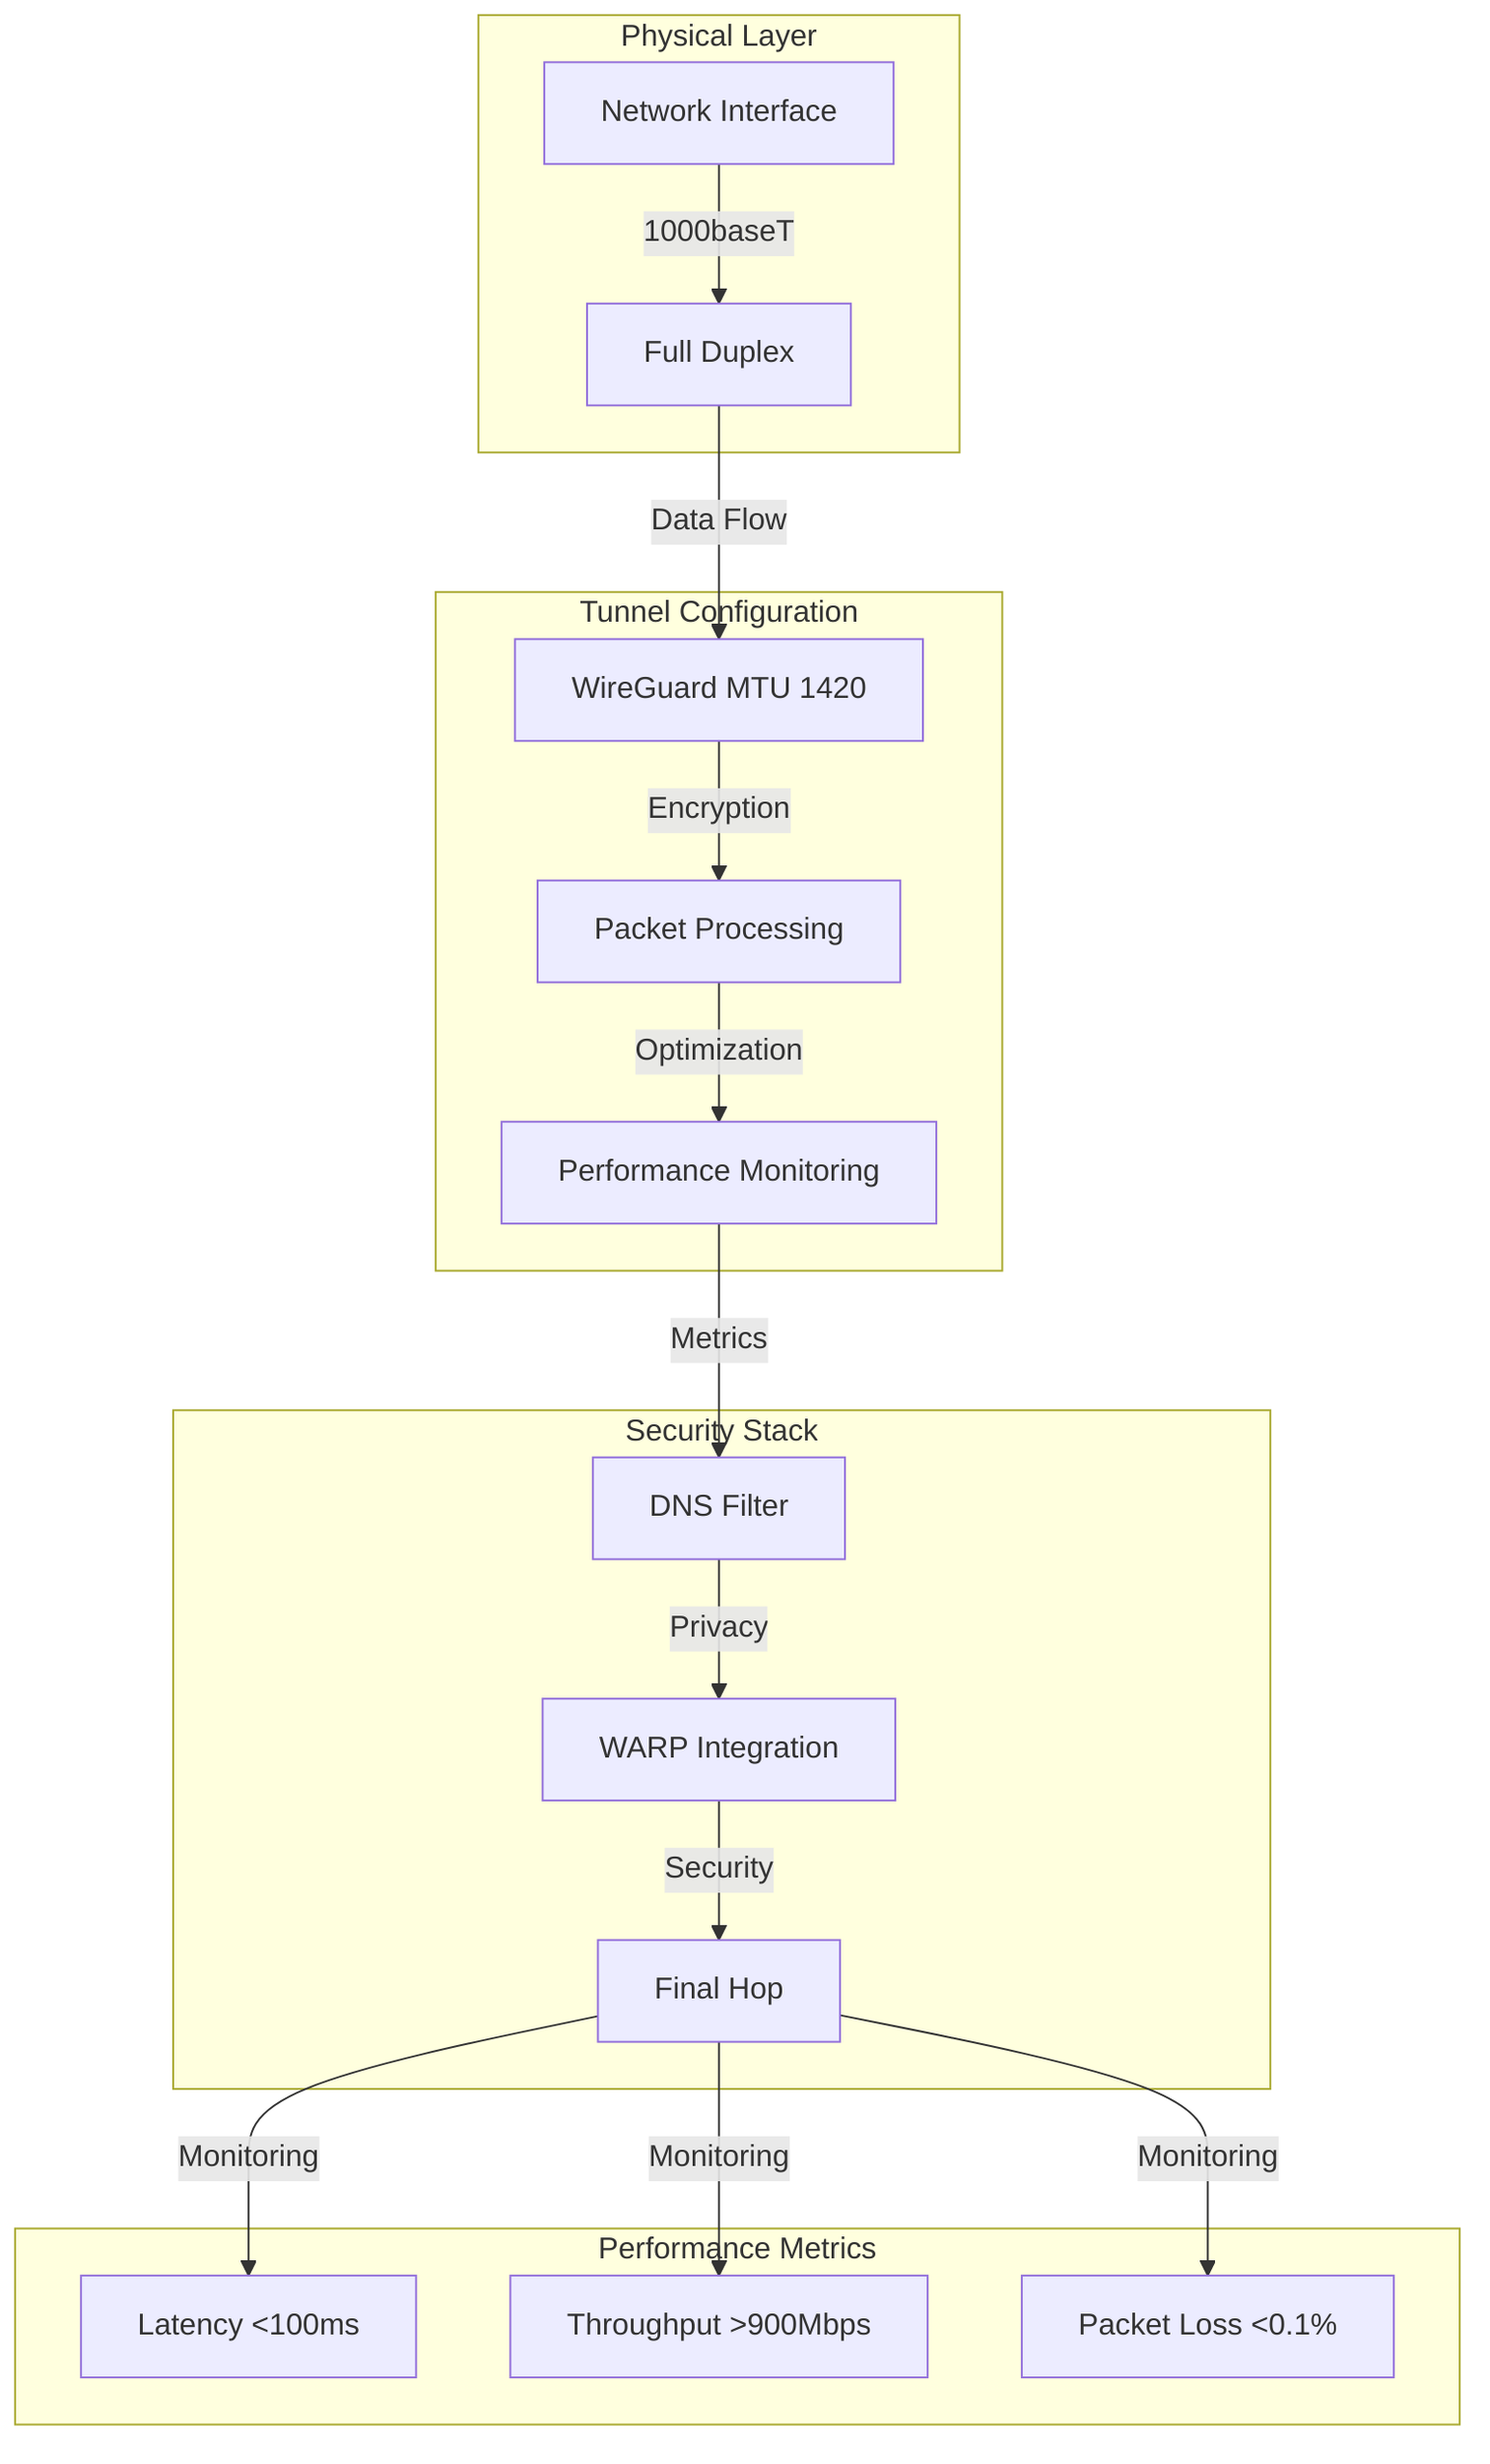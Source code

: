 flowchart TD
    subgraph "Physical Layer"
        A[Network Interface] -->|1000baseT| B[Full Duplex]
    end

    subgraph "Tunnel Configuration"
        C[WireGuard MTU 1420] -->|Encryption| D[Packet Processing]
        D -->|Optimization| E[Performance Monitoring]
    end

    subgraph "Security Stack"
        F[DNS Filter] -->|Privacy| G[WARP Integration]
        G -->|Security| H[Final Hop]
    end

    B -->|Data Flow| C
    E -->|Metrics| F

    subgraph "Performance Metrics"
        I[Latency <100ms]
        J[Throughput >900Mbps]
        K[Packet Loss <0.1%]
    end

    H -->|Monitoring| I
    H -->|Monitoring| J
    H -->|Monitoring| K